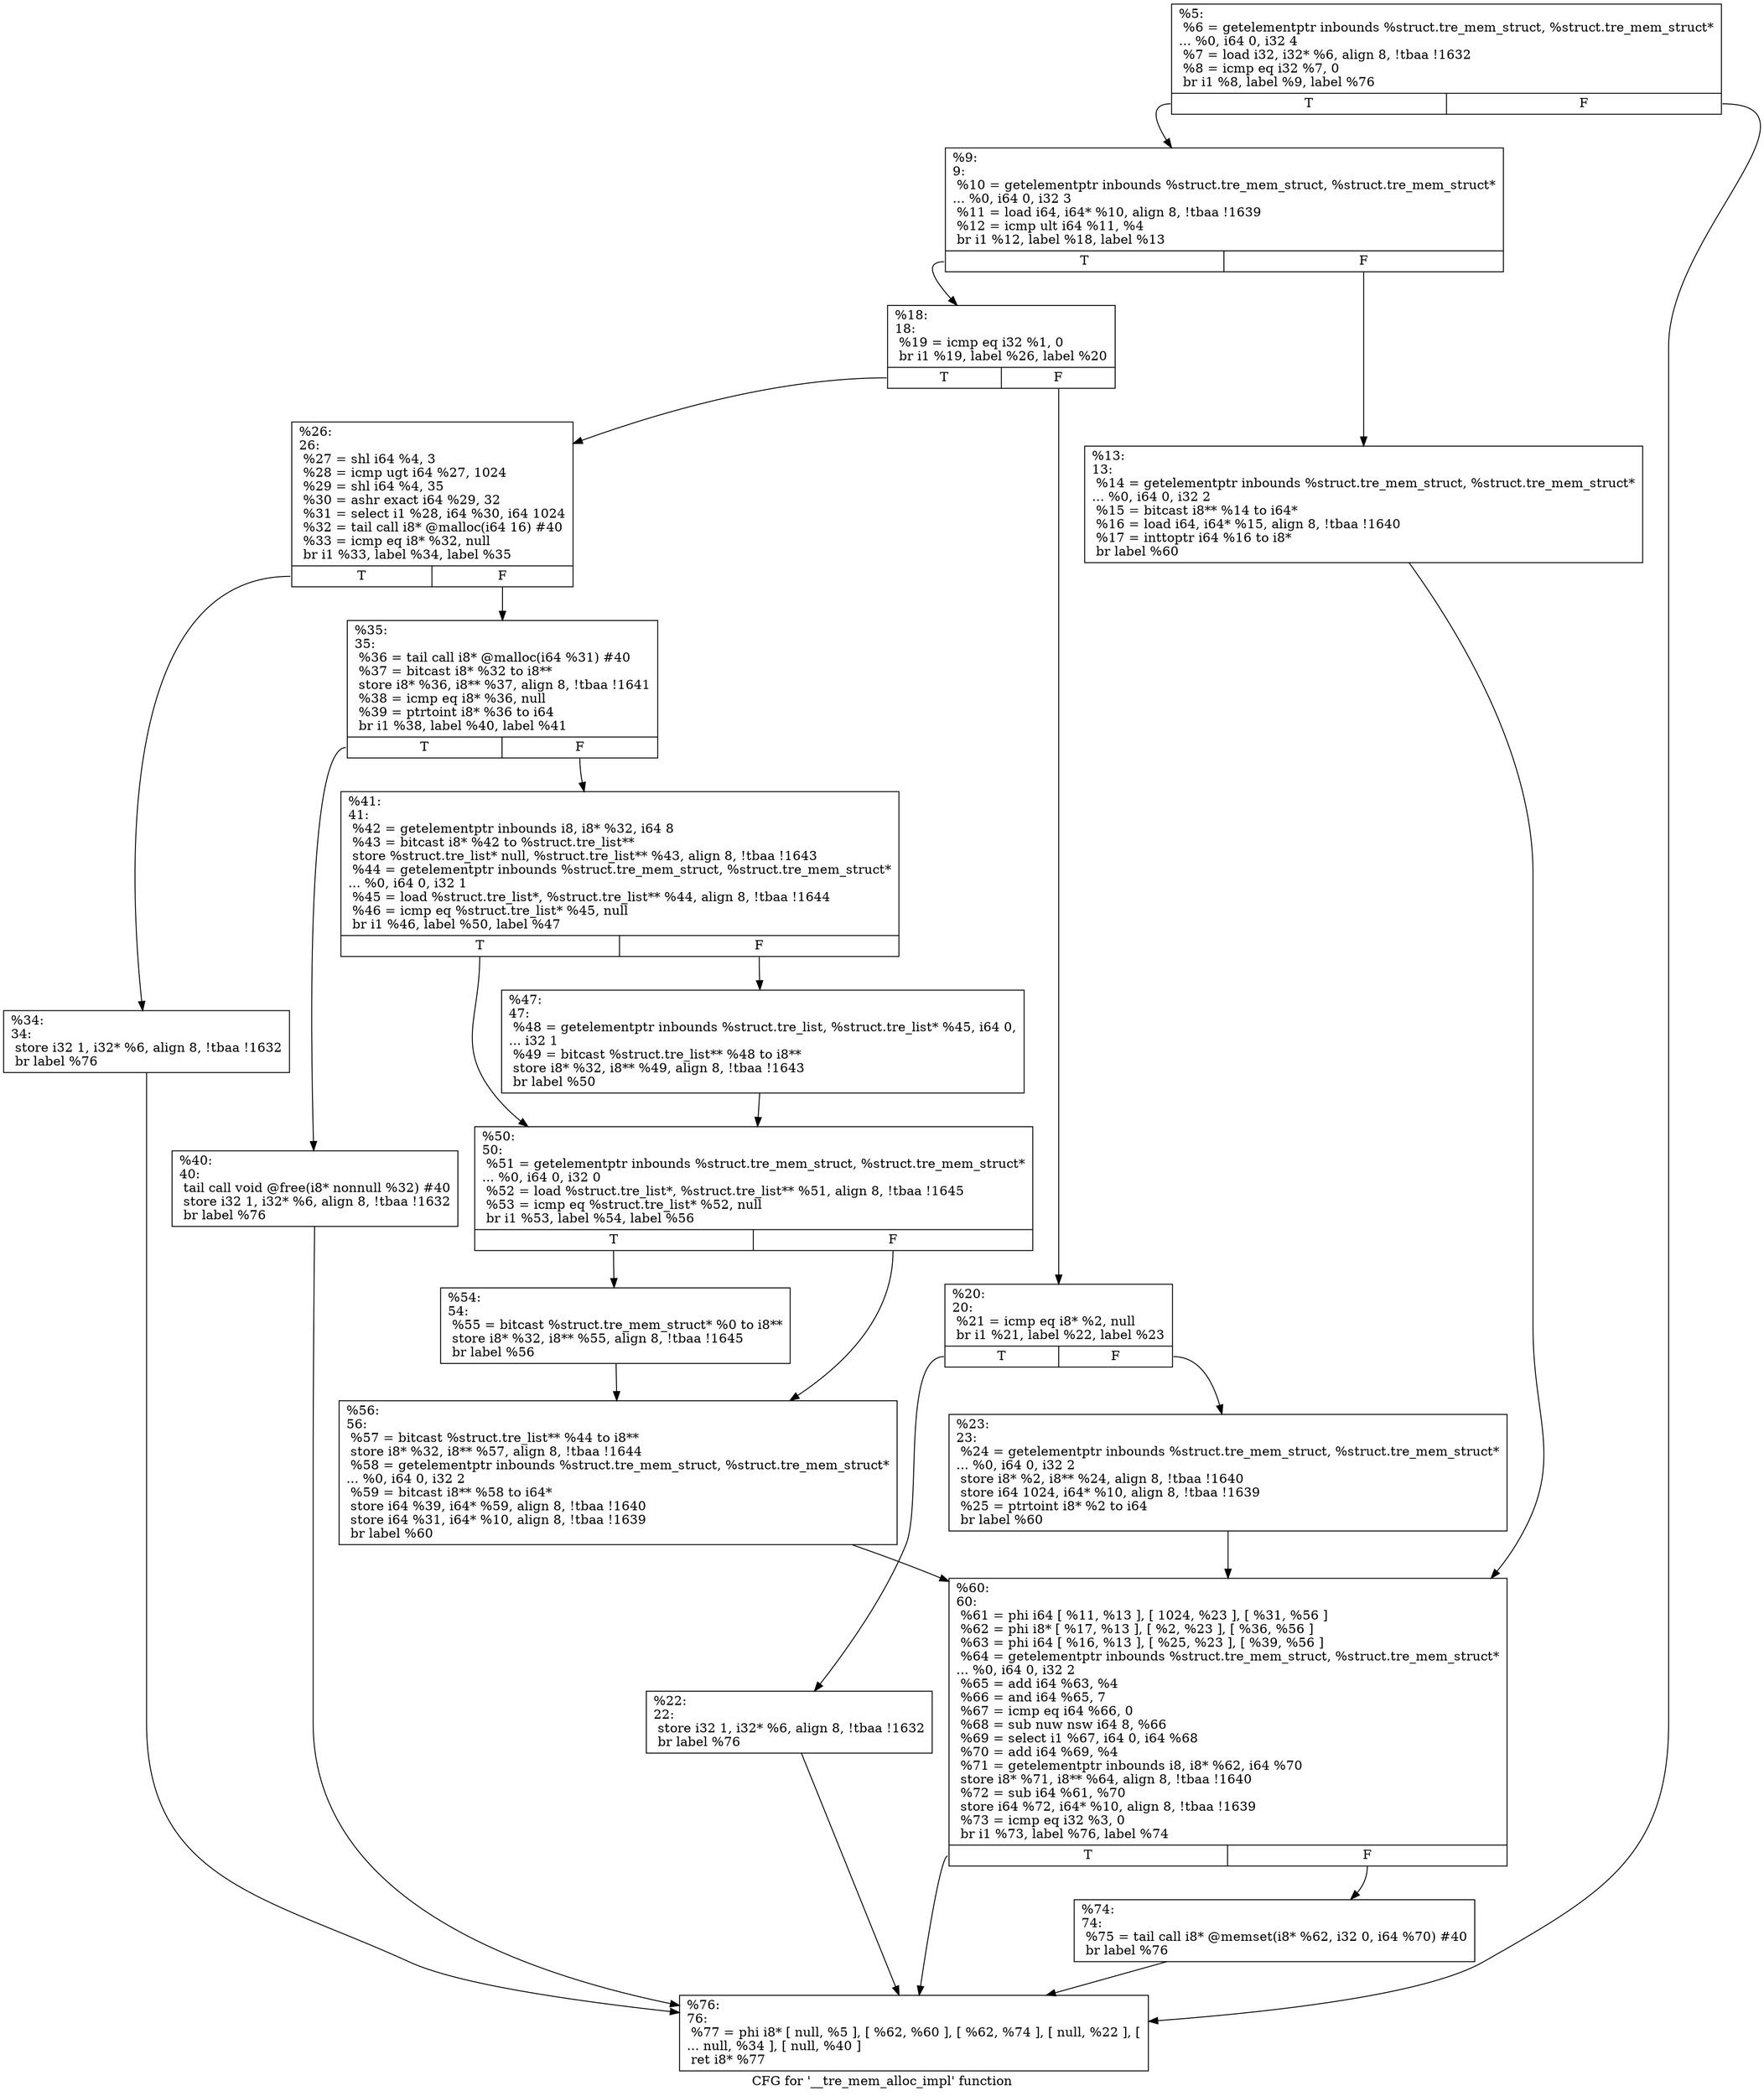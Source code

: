 digraph "CFG for '__tre_mem_alloc_impl' function" {
	label="CFG for '__tre_mem_alloc_impl' function";

	Node0x194d8e0 [shape=record,label="{%5:\l  %6 = getelementptr inbounds %struct.tre_mem_struct, %struct.tre_mem_struct*\l... %0, i64 0, i32 4\l  %7 = load i32, i32* %6, align 8, !tbaa !1632\l  %8 = icmp eq i32 %7, 0\l  br i1 %8, label %9, label %76\l|{<s0>T|<s1>F}}"];
	Node0x194d8e0:s0 -> Node0x194daa0;
	Node0x194d8e0:s1 -> Node0x194dff0;
	Node0x194daa0 [shape=record,label="{%9:\l9:                                                \l  %10 = getelementptr inbounds %struct.tre_mem_struct, %struct.tre_mem_struct*\l... %0, i64 0, i32 3\l  %11 = load i64, i64* %10, align 8, !tbaa !1639\l  %12 = icmp ult i64 %11, %4\l  br i1 %12, label %18, label %13\l|{<s0>T|<s1>F}}"];
	Node0x194daa0:s0 -> Node0x194db40;
	Node0x194daa0:s1 -> Node0x194daf0;
	Node0x194daf0 [shape=record,label="{%13:\l13:                                               \l  %14 = getelementptr inbounds %struct.tre_mem_struct, %struct.tre_mem_struct*\l... %0, i64 0, i32 2\l  %15 = bitcast i8** %14 to i64*\l  %16 = load i64, i64* %15, align 8, !tbaa !1640\l  %17 = inttoptr i64 %16 to i8*\l  br label %60\l}"];
	Node0x194daf0 -> Node0x194df50;
	Node0x194db40 [shape=record,label="{%18:\l18:                                               \l  %19 = icmp eq i32 %1, 0\l  br i1 %19, label %26, label %20\l|{<s0>T|<s1>F}}"];
	Node0x194db40:s0 -> Node0x194dc80;
	Node0x194db40:s1 -> Node0x194db90;
	Node0x194db90 [shape=record,label="{%20:\l20:                                               \l  %21 = icmp eq i8* %2, null\l  br i1 %21, label %22, label %23\l|{<s0>T|<s1>F}}"];
	Node0x194db90:s0 -> Node0x194dbe0;
	Node0x194db90:s1 -> Node0x194dc30;
	Node0x194dbe0 [shape=record,label="{%22:\l22:                                               \l  store i32 1, i32* %6, align 8, !tbaa !1632\l  br label %76\l}"];
	Node0x194dbe0 -> Node0x194dff0;
	Node0x194dc30 [shape=record,label="{%23:\l23:                                               \l  %24 = getelementptr inbounds %struct.tre_mem_struct, %struct.tre_mem_struct*\l... %0, i64 0, i32 2\l  store i8* %2, i8** %24, align 8, !tbaa !1640\l  store i64 1024, i64* %10, align 8, !tbaa !1639\l  %25 = ptrtoint i8* %2 to i64\l  br label %60\l}"];
	Node0x194dc30 -> Node0x194df50;
	Node0x194dc80 [shape=record,label="{%26:\l26:                                               \l  %27 = shl i64 %4, 3\l  %28 = icmp ugt i64 %27, 1024\l  %29 = shl i64 %4, 35\l  %30 = ashr exact i64 %29, 32\l  %31 = select i1 %28, i64 %30, i64 1024\l  %32 = tail call i8* @malloc(i64 16) #40\l  %33 = icmp eq i8* %32, null\l  br i1 %33, label %34, label %35\l|{<s0>T|<s1>F}}"];
	Node0x194dc80:s0 -> Node0x194dcd0;
	Node0x194dc80:s1 -> Node0x194dd20;
	Node0x194dcd0 [shape=record,label="{%34:\l34:                                               \l  store i32 1, i32* %6, align 8, !tbaa !1632\l  br label %76\l}"];
	Node0x194dcd0 -> Node0x194dff0;
	Node0x194dd20 [shape=record,label="{%35:\l35:                                               \l  %36 = tail call i8* @malloc(i64 %31) #40\l  %37 = bitcast i8* %32 to i8**\l  store i8* %36, i8** %37, align 8, !tbaa !1641\l  %38 = icmp eq i8* %36, null\l  %39 = ptrtoint i8* %36 to i64\l  br i1 %38, label %40, label %41\l|{<s0>T|<s1>F}}"];
	Node0x194dd20:s0 -> Node0x194dd70;
	Node0x194dd20:s1 -> Node0x194ddc0;
	Node0x194dd70 [shape=record,label="{%40:\l40:                                               \l  tail call void @free(i8* nonnull %32) #40\l  store i32 1, i32* %6, align 8, !tbaa !1632\l  br label %76\l}"];
	Node0x194dd70 -> Node0x194dff0;
	Node0x194ddc0 [shape=record,label="{%41:\l41:                                               \l  %42 = getelementptr inbounds i8, i8* %32, i64 8\l  %43 = bitcast i8* %42 to %struct.tre_list**\l  store %struct.tre_list* null, %struct.tre_list** %43, align 8, !tbaa !1643\l  %44 = getelementptr inbounds %struct.tre_mem_struct, %struct.tre_mem_struct*\l... %0, i64 0, i32 1\l  %45 = load %struct.tre_list*, %struct.tre_list** %44, align 8, !tbaa !1644\l  %46 = icmp eq %struct.tre_list* %45, null\l  br i1 %46, label %50, label %47\l|{<s0>T|<s1>F}}"];
	Node0x194ddc0:s0 -> Node0x194de60;
	Node0x194ddc0:s1 -> Node0x194de10;
	Node0x194de10 [shape=record,label="{%47:\l47:                                               \l  %48 = getelementptr inbounds %struct.tre_list, %struct.tre_list* %45, i64 0,\l... i32 1\l  %49 = bitcast %struct.tre_list** %48 to i8**\l  store i8* %32, i8** %49, align 8, !tbaa !1643\l  br label %50\l}"];
	Node0x194de10 -> Node0x194de60;
	Node0x194de60 [shape=record,label="{%50:\l50:                                               \l  %51 = getelementptr inbounds %struct.tre_mem_struct, %struct.tre_mem_struct*\l... %0, i64 0, i32 0\l  %52 = load %struct.tre_list*, %struct.tre_list** %51, align 8, !tbaa !1645\l  %53 = icmp eq %struct.tre_list* %52, null\l  br i1 %53, label %54, label %56\l|{<s0>T|<s1>F}}"];
	Node0x194de60:s0 -> Node0x194deb0;
	Node0x194de60:s1 -> Node0x194df00;
	Node0x194deb0 [shape=record,label="{%54:\l54:                                               \l  %55 = bitcast %struct.tre_mem_struct* %0 to i8**\l  store i8* %32, i8** %55, align 8, !tbaa !1645\l  br label %56\l}"];
	Node0x194deb0 -> Node0x194df00;
	Node0x194df00 [shape=record,label="{%56:\l56:                                               \l  %57 = bitcast %struct.tre_list** %44 to i8**\l  store i8* %32, i8** %57, align 8, !tbaa !1644\l  %58 = getelementptr inbounds %struct.tre_mem_struct, %struct.tre_mem_struct*\l... %0, i64 0, i32 2\l  %59 = bitcast i8** %58 to i64*\l  store i64 %39, i64* %59, align 8, !tbaa !1640\l  store i64 %31, i64* %10, align 8, !tbaa !1639\l  br label %60\l}"];
	Node0x194df00 -> Node0x194df50;
	Node0x194df50 [shape=record,label="{%60:\l60:                                               \l  %61 = phi i64 [ %11, %13 ], [ 1024, %23 ], [ %31, %56 ]\l  %62 = phi i8* [ %17, %13 ], [ %2, %23 ], [ %36, %56 ]\l  %63 = phi i64 [ %16, %13 ], [ %25, %23 ], [ %39, %56 ]\l  %64 = getelementptr inbounds %struct.tre_mem_struct, %struct.tre_mem_struct*\l... %0, i64 0, i32 2\l  %65 = add i64 %63, %4\l  %66 = and i64 %65, 7\l  %67 = icmp eq i64 %66, 0\l  %68 = sub nuw nsw i64 8, %66\l  %69 = select i1 %67, i64 0, i64 %68\l  %70 = add i64 %69, %4\l  %71 = getelementptr inbounds i8, i8* %62, i64 %70\l  store i8* %71, i8** %64, align 8, !tbaa !1640\l  %72 = sub i64 %61, %70\l  store i64 %72, i64* %10, align 8, !tbaa !1639\l  %73 = icmp eq i32 %3, 0\l  br i1 %73, label %76, label %74\l|{<s0>T|<s1>F}}"];
	Node0x194df50:s0 -> Node0x194dff0;
	Node0x194df50:s1 -> Node0x194dfa0;
	Node0x194dfa0 [shape=record,label="{%74:\l74:                                               \l  %75 = tail call i8* @memset(i8* %62, i32 0, i64 %70) #40\l  br label %76\l}"];
	Node0x194dfa0 -> Node0x194dff0;
	Node0x194dff0 [shape=record,label="{%76:\l76:                                               \l  %77 = phi i8* [ null, %5 ], [ %62, %60 ], [ %62, %74 ], [ null, %22 ], [\l... null, %34 ], [ null, %40 ]\l  ret i8* %77\l}"];
}
